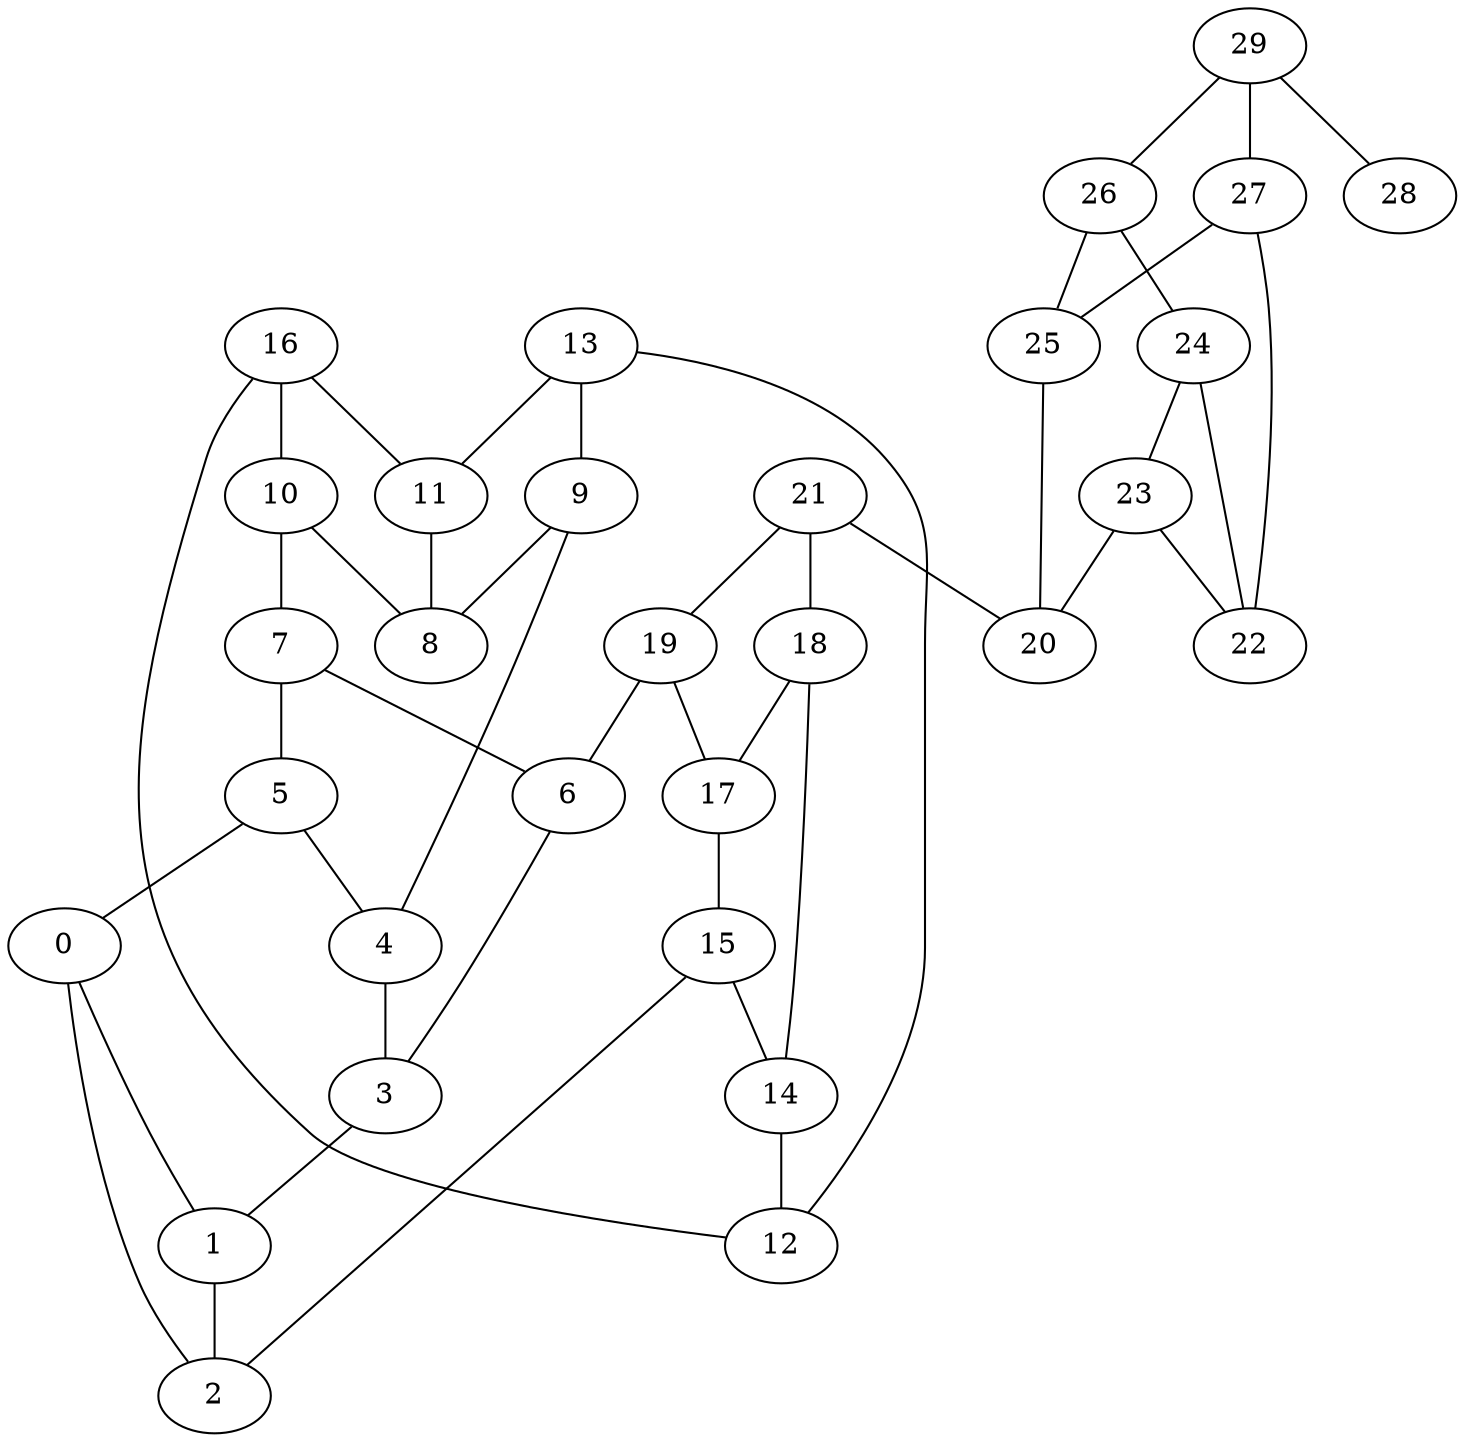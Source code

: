 graph {
	0 [label = 0]
	1 [label = 1]
	2 [label = 2]
	3 [label = 3]
	4 [label = 4]
	5 [label = 5]
	6 [label = 6]
	7 [label = 7]
	8 [label = 8]
	9 [label = 9]
	10 [label = 10]
	11 [label = 11]
	12 [label = 12]
	13 [label = 13]
	14 [label = 14]
	15 [label = 15]
	16 [label = 16]
	17 [label = 17]
	18 [label = 18]
	19 [label = 19]
	20 [label = 20]
	21 [label = 21]
	22 [label = 22]
	23 [label = 23]
	24 [label = 24]
	25 [label = 25]
	26 [label = 26]
	27 [label = 27]
	28 [label = 28]
	29 [label = 29]
	0 -- 1;
	0 -- 2;
	1 -- 2;
	3 -- 1;
	4 -- 3;
	5 -- 0;
	5 -- 4;
	6 -- 3;
	7 -- 5;
	7 -- 6;
	9 -- 4;
	9 -- 8;
	10 -- 7;
	10 -- 8;
	11 -- 8;
	13 -- 9;
	13 -- 11;
	13 -- 12;
	14 -- 12;
	15 -- 2;
	15 -- 14;
	16 -- 10;
	16 -- 11;
	16 -- 12;
	17 -- 15;
	18 -- 14;
	18 -- 17;
	19 -- 6;
	19 -- 17;
	21 -- 18;
	21 -- 19;
	21 -- 20;
	23 -- 20;
	23 -- 22;
	24 -- 22;
	24 -- 23;
	25 -- 20;
	26 -- 24;
	26 -- 25;
	27 -- 22;
	27 -- 25;
	29 -- 26;
	29 -- 27;
	29 -- 28;
}